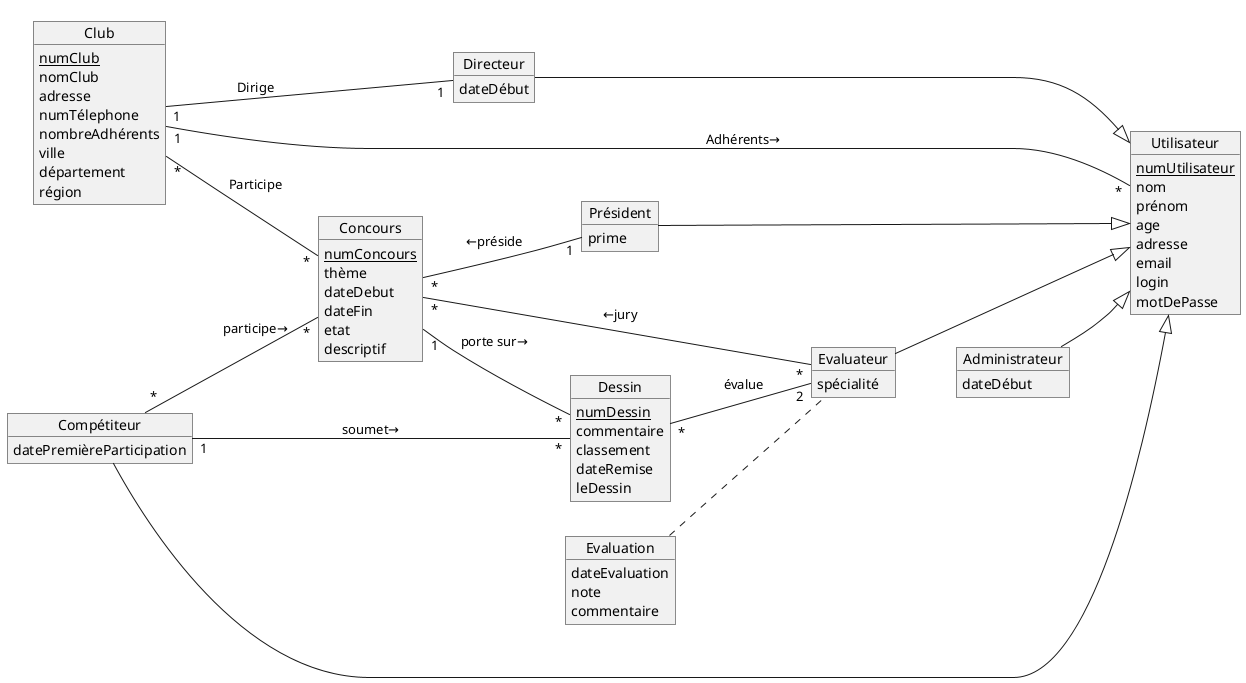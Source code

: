 @startuml
left to right direction

object Utilisateur{
   <u>numUtilisateur</u>
   nom
   prénom
   age
   adresse
   email
   login
   motDePasse
}

object Club{
    <u>numClub</u>
    nomClub
    adresse
    numTélephone
    nombreAdhérents
    ville
    département
    région
}

object Concours{
    <u>numConcours</u>
    thème
    dateDebut
    dateFin
    etat
    descriptif
}

object Président{
    prime
}

object Administrateur{
    dateDébut
}

object Directeur {
    dateDébut
}

object Evaluateur{
    spécialité
}

object Evaluation{
    dateEvaluation
    note
    commentaire
}

object Dessin{
    <u>numDessin</u>
    commentaire
    classement
    dateRemise
    leDessin
}

object Compétiteur{
    datePremièreParticipation
}

Club "1" -- "1" Directeur : Dirige
Club "1" -- "*" Utilisateur : Adhérents→
Club "*" -- "*" Concours : Participe

Concours "1" -- "*" Dessin : porte sur→

Compétiteur "*" -- "*" Concours : participe→
Compétiteur --|> Utilisateur
Compétiteur "1" -- "*" Dessin : soumet→

Dessin "*" -- "2" Evaluateur : évalue

Evaluateur "*" -- "*" Concours : ←jury
Evaluateur --|> Utilisateur

Président "1" -- "*" Concours : ←préside
Président --|> Utilisateur

Administrateur --|> Utilisateur

Directeur --|> Utilisateur
Evaluation .. Evaluateur

Club -[hidden]-> Utilisateur
Concours -[hidden]-> Président
Evaluateur -[hidden]-> Administrateur
@enduml